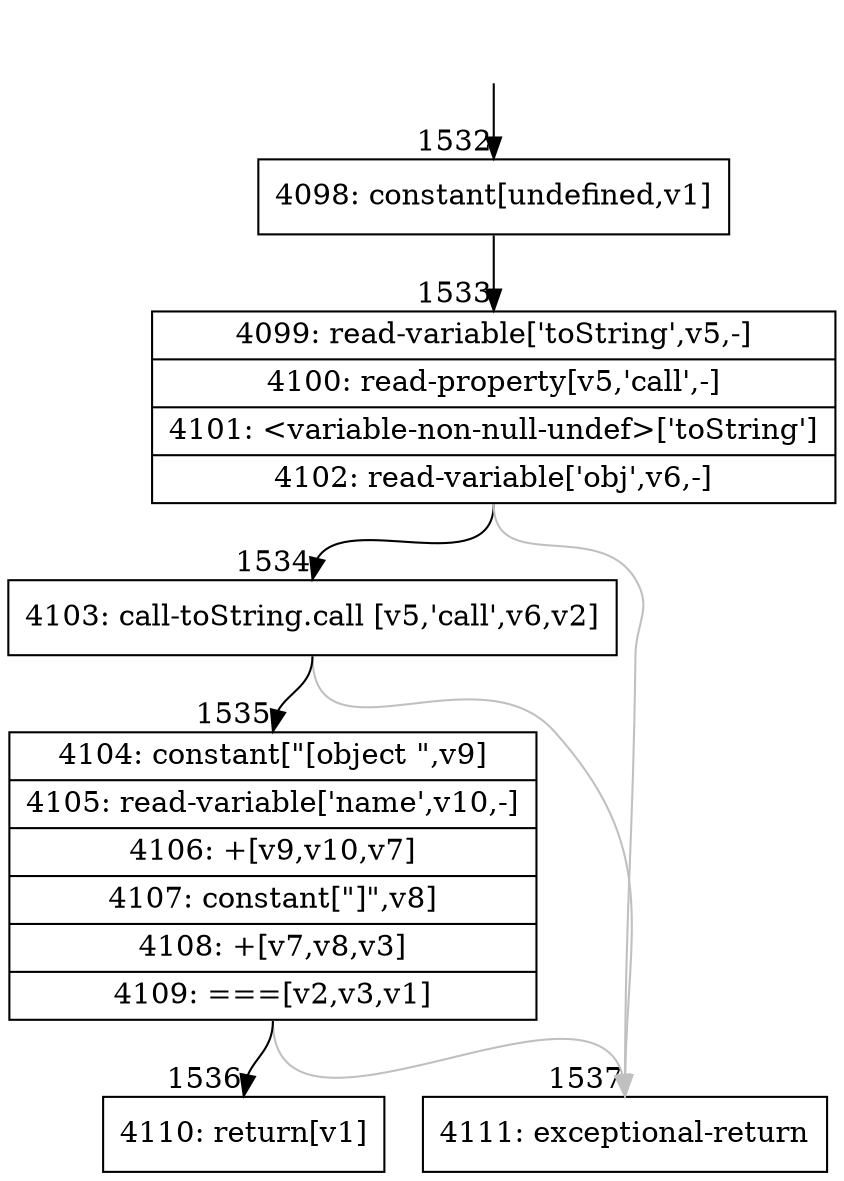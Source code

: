 digraph {
rankdir="TD"
BB_entry125[shape=none,label=""];
BB_entry125 -> BB1532 [tailport=s, headport=n, headlabel="    1532"]
BB1532 [shape=record label="{4098: constant[undefined,v1]}" ] 
BB1532 -> BB1533 [tailport=s, headport=n, headlabel="      1533"]
BB1533 [shape=record label="{4099: read-variable['toString',v5,-]|4100: read-property[v5,'call',-]|4101: \<variable-non-null-undef\>['toString']|4102: read-variable['obj',v6,-]}" ] 
BB1533 -> BB1534 [tailport=s, headport=n, headlabel="      1534"]
BB1533 -> BB1537 [tailport=s, headport=n, color=gray, headlabel="      1537"]
BB1534 [shape=record label="{4103: call-toString.call [v5,'call',v6,v2]}" ] 
BB1534 -> BB1535 [tailport=s, headport=n, headlabel="      1535"]
BB1534 -> BB1537 [tailport=s, headport=n, color=gray]
BB1535 [shape=record label="{4104: constant[\"[object \",v9]|4105: read-variable['name',v10,-]|4106: +[v9,v10,v7]|4107: constant[\"]\",v8]|4108: +[v7,v8,v3]|4109: ===[v2,v3,v1]}" ] 
BB1535 -> BB1536 [tailport=s, headport=n, headlabel="      1536"]
BB1535 -> BB1537 [tailport=s, headport=n, color=gray]
BB1536 [shape=record label="{4110: return[v1]}" ] 
BB1537 [shape=record label="{4111: exceptional-return}" ] 
//#$~ 1220
}
